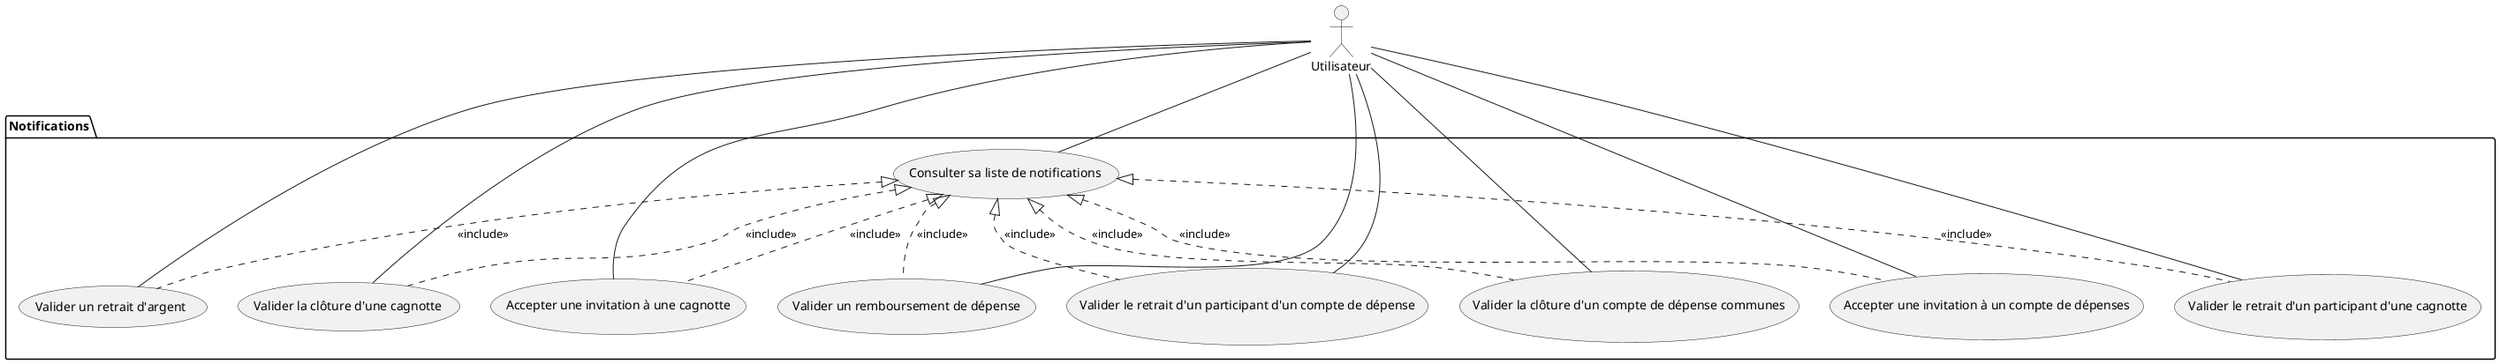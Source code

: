 @startuml Notifications

actor "Utilisateur" as user

package Notifications {
	usecase "Consulter sa liste de notifications" as cln
	usecase "Valider le retrait d'un participant d'un compte de dépense" as vrpcd
	usecase "Valider un retrait d'argent" as vra
	usecase "Valider la clôture d'une cagnotte" as vcc
	usecase "Accepter une invitation à une cagnotte" as aic
	usecase "Valider la clôture d'un compte de dépense communes" as vccdc
	usecase "Accepter une invitation à un compte de dépenses" as aicd
	usecase "Valider le retrait d'un participant d'une cagnotte" as vrpc
	usecase "Valider un remboursement de dépense" as vrd
}
'	appartenance
	user 	--		vrpcd
	user 	-		vra
	user 	-		vcc
	user 	--		cln
	user 	-		aic
	user 	--		vccdc
	user 	--		aicd
	user 	--		vrpc
	user 	-		vrd
'	includes
	cln 	<|.. vrpcd  : <<include>>
	cln 	<|.. vra  	: <<include>>
	cln 	<|.. vcc  	: <<include>>
	cln 	<|.. aic  	: <<include>>
	cln 	<|.. vccdc  : <<include>>
	cln 	<|.. aicd  	: <<include>>
	cln 	<|.. vrpc  	: <<include>>
	cln 	<|.. vrd 		: <<include>>
@enduml